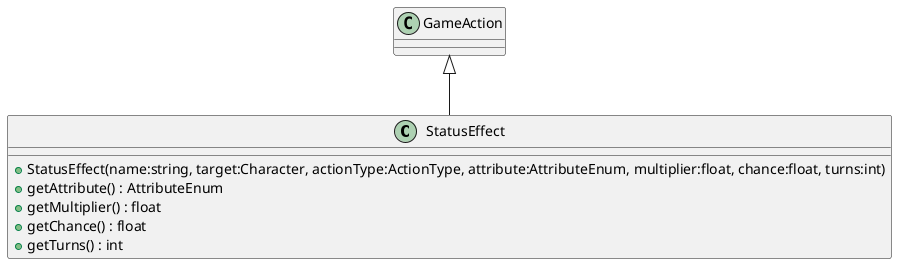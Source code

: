 @startuml
class StatusEffect {
    + StatusEffect(name:string, target:Character, actionType:ActionType, attribute:AttributeEnum, multiplier:float, chance:float, turns:int)
    + getAttribute() : AttributeEnum
    + getMultiplier() : float
    + getChance() : float
    + getTurns() : int
}
GameAction <|-- StatusEffect
@enduml
